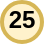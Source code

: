 <mxfile version="14.6.13" type="device"><diagram id="kRaU__sZMjC2G05tRsuU" name="Seite-1"><mxGraphModel dx="70" dy="62" grid="1" gridSize="10" guides="1" tooltips="1" connect="1" arrows="1" fold="1" page="1" pageScale="1" pageWidth="827" pageHeight="1169" math="0" shadow="0"><root><mxCell id="0"/><mxCell id="1" parent="0"/><mxCell id="_I0-FD5p7iz27gZZkhpf-1" value="" style="group;fontStyle=1" parent="1" vertex="1" connectable="0"><mxGeometry x="40" y="39" width="20" height="21" as="geometry"/></mxCell><mxCell id="_I0-FD5p7iz27gZZkhpf-2" value="" style="ellipse;whiteSpace=wrap;html=1;aspect=fixed;fillColor=#fff2cc;strokeColor=#d6b656;strokeWidth=2;fontStyle=1" parent="_I0-FD5p7iz27gZZkhpf-1" vertex="1"><mxGeometry y="1" width="20" height="20" as="geometry"/></mxCell><mxCell id="_I0-FD5p7iz27gZZkhpf-3" value="25" style="text;html=1;strokeColor=none;fillColor=none;align=center;verticalAlign=middle;whiteSpace=wrap;rounded=0;fontStyle=1" parent="_I0-FD5p7iz27gZZkhpf-1" vertex="1"><mxGeometry width="20" height="20" as="geometry"/></mxCell></root></mxGraphModel></diagram></mxfile>